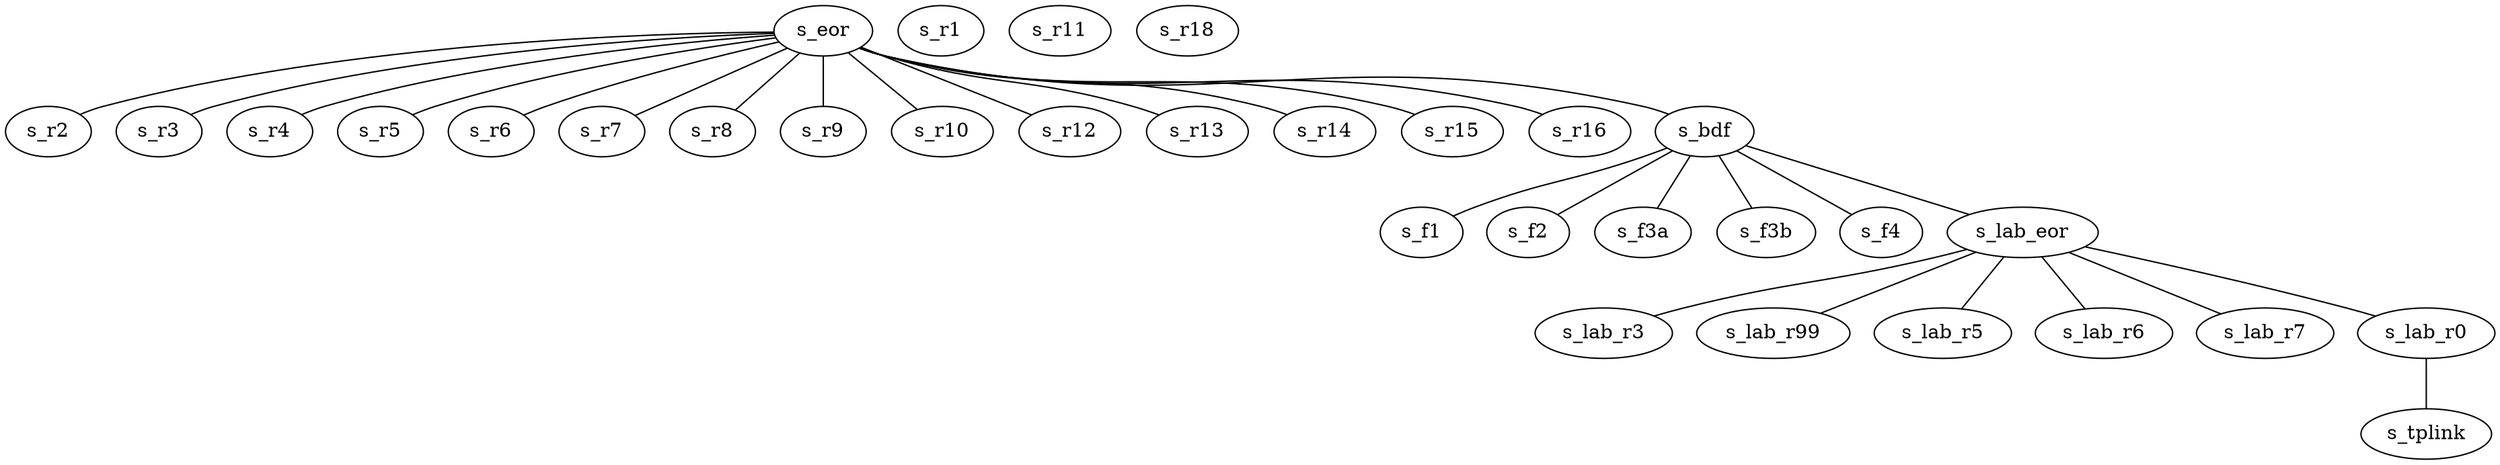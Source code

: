 /* gates_topology.dot
   Craig Riecke, CoSciN Developer/Analyst, June, 2015

   GraphViz format graph for the Gates OpenFlow #4 instance topology.  Used in both the gates_mininet.py 
   script and the learning_switch_app.py Frenetic app
   */ 
strict graph gates {
  s_eor [ dpid=1125908103288861 ]; 
  s_r1  [ dpid=1125908103297789 ];
  s_r2  [ dpid=1284990276223830 ];
  s_r3  [ dpid=1284990276223836 ];
  s_r4  [ dpid=1284990276224367 ];
  s_r5  [ dpid=1284990276224415 ];
  s_r6  [ dpid=1284990276223782 ];
  s_r7  [ dpid=1284990276224424 ];
  s_r8  [ dpid=1284990276224331 ];
  s_r9  [ dpid=1284990276224418 ];
  s_r10 [ dpid=1284990276224328 ];
  s_r11 [ dpid=1284990276268919 ];
  s_r12 [ dpid=1284990276224409 ];
  s_r13 [ dpid=1284990276224322 ];
  s_r14 [ dpid=1284990276224385 ];
  s_r15 [ dpid=1284990276224421 ];
  s_r16 [ dpid=1284990276230355 ];
  s_r18 [ dpid=1284990276224325 ];
  s_bdf [ dpid=1125908108270984 ] ;
  s_f1  [ dpid=1125908103260016 ] ;
  /* Seems to have been replaced  */
  s_f2  [ dpid=1125908103297849 ] ; 
  s_f3a [ dpid=1125908103297804 ] ;
  s_f3b [ dpid=1125908103297660 ] ;
  s_f4  [ dpid=1125908103297765 ] ;
  s_lab_eor [ dpid=1125908103289164 ] ;
  s_lab_r3  [ dpid=1284990276224316 ] ;
  s_lab_r99 [ dpid=1284990276223788 ] ;
  s_lab_r5  [ dpid=1284990276220716 ] ;
  s_lab_r6  [ dpid=1284990276223779 ] ;
  s_lab_r7  [ dpid=1284990276223785 ] ;
  s_lab_r0  [ dpid=1284990276223803 ] ;
  s_tplink  [ dpid=1 ];

  /* Server room end-of-rack switch hooks the server room rack servers in a star */
  /* s_r1 is not connected */
  s_eor -- s_r2  [ src_port = 3,  dport = 49 ];
  s_eor -- s_r3  [ src_port = 5,  dport = 49 ];
  s_eor -- s_r4  [ src_port = 7,  dport = 49 ];
  s_eor -- s_r5  [ src_port = 9,  dport = 49 ];
  s_eor -- s_r6  [ src_port = 11, dport = 49 ];
  s_eor -- s_r7  [ src_port = 13, dport = 49 ];
  s_eor -- s_r8  [ src_port = 15, dport = 49 ];
  s_eor -- s_r9  [ src_port = 17, dport = 49 ];
  s_eor -- s_r10 [ src_port = 19, dport = 49 ];
  /* s_r11 is not connected */
  s_eor -- s_r12 [ src_port = 23, dport = 49 ];
  s_eor -- s_r13 [ src_port = 25, dport = 49 ];
  s_eor -- s_r14 [ src_port = 27, dport = 49 ];
  s_eor -- s_r15 [ src_port = 29, dport = 49 ];
  s_eor -- s_r16 [ src_port = 31, dport = 49 ];
  /* s_r18 is not connected */

  /* Floor switches are connected in a star to s_bdf */
  s_bdf -- s_f1  [ src_port = 9,  dport = 47 ];
  s_bdf -- s_f2  [ src_port = 17, dport = 47 ];
  s_bdf -- s_f3a [ src_port = 23, dport = 47 ];
  s_bdf -- s_f3b [ src_port = 31, dport = 47 ];
  s_bdf -- s_f4  [ src_port = 37, dport = 47 ];

  /* Syslab switches are connected in a star to s_lab_eor */
  s_lab_eor -- s_lab_r0  [ src_port = 9,  dport = 49 ];
  s_lab_eor -- s_lab_r3  [ src_port = 21,  dport = 49 ];
  s_lab_eor -- s_lab_r99 [ src_port = 19,  dport = 49 ];
  s_lab_eor -- s_lab_r5  [ src_port = 41,  dport = 49 ];
  s_lab_eor -- s_lab_r6  [ src_port = 29,  dport = 49 ];
  s_lab_eor -- s_lab_r7  [ src_port = 31,  dport = 49 ];

  /* Links between stars */
  s_eor -- s_bdf  [ src_port = 47,  dport = 47 ];
  s_bdf -- s_lab_eor [ src_port = 45, dport = 47 ];

  /* The tplink is an odd duck, connected as its own star */
  s_lab_r0 -- s_tplink [ src_port = 34, dport = 1 ];
}